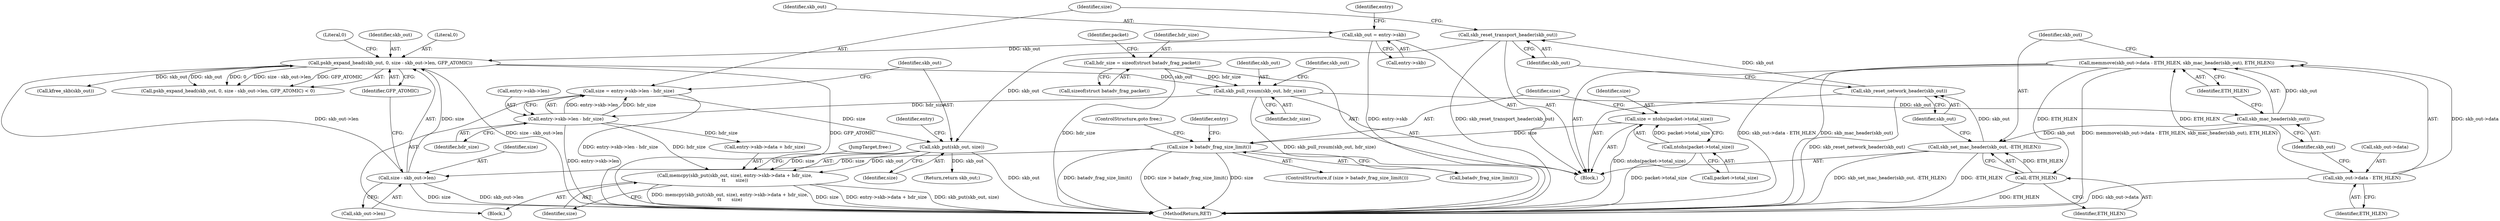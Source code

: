 digraph "0_linux_5b6698b0e4a37053de35cc24ee695b98a7eb712b@API" {
"1000201" [label="(Call,memcpy(skb_put(skb_out, size), entry->skb->data + hdr_size,\n\t\t       size))"];
"1000202" [label="(Call,skb_put(skb_out, size))"];
"1000189" [label="(Call,skb_reset_transport_header(skb_out))"];
"1000187" [label="(Call,skb_reset_network_header(skb_out))"];
"1000183" [label="(Call,skb_set_mac_header(skb_out, -ETH_HLEN))"];
"1000180" [label="(Call,skb_mac_header(skb_out))"];
"1000171" [label="(Call,skb_pull_rcsum(skb_out, hdr_size))"];
"1000154" [label="(Call,pskb_expand_head(skb_out, 0, size - skb_out->len, GFP_ATOMIC))"];
"1000145" [label="(Call,skb_out = entry->skb)"];
"1000157" [label="(Call,size - skb_out->len)"];
"1000136" [label="(Call,size > batadv_frag_size_limit())"];
"1000129" [label="(Call,size = ntohs(packet->total_size))"];
"1000131" [label="(Call,ntohs(packet->total_size))"];
"1000118" [label="(Call,hdr_size = sizeof(struct batadv_frag_packet))"];
"1000185" [label="(Call,-ETH_HLEN)"];
"1000174" [label="(Call,memmove(skb_out->data - ETH_HLEN, skb_mac_header(skb_out), ETH_HLEN))"];
"1000175" [label="(Call,skb_out->data - ETH_HLEN)"];
"1000192" [label="(Call,size = entry->skb->len - hdr_size)"];
"1000194" [label="(Call,entry->skb->len - hdr_size)"];
"1000182" [label="(Identifier,ETH_HLEN)"];
"1000139" [label="(ControlStructure,goto free;)"];
"1000188" [label="(Identifier,skb_out)"];
"1000175" [label="(Call,skb_out->data - ETH_HLEN)"];
"1000151" [label="(Identifier,entry)"];
"1000191" [label="(Block,)"];
"1000186" [label="(Identifier,ETH_HLEN)"];
"1000177" [label="(Identifier,skb_out)"];
"1000212" [label="(Identifier,size)"];
"1000194" [label="(Call,entry->skb->len - hdr_size)"];
"1000137" [label="(Identifier,size)"];
"1000143" [label="(Identifier,entry)"];
"1000130" [label="(Identifier,size)"];
"1000180" [label="(Call,skb_mac_header(skb_out))"];
"1000205" [label="(Call,entry->skb->data + hdr_size)"];
"1000155" [label="(Identifier,skb_out)"];
"1000157" [label="(Call,size - skb_out->len)"];
"1000213" [label="(JumpTarget,free:)"];
"1000204" [label="(Identifier,size)"];
"1000109" [label="(Block,)"];
"1000171" [label="(Call,skb_pull_rcsum(skb_out, hdr_size))"];
"1000165" [label="(Call,kfree_skb(skb_out))"];
"1000189" [label="(Call,skb_reset_transport_header(skb_out))"];
"1000120" [label="(Call,sizeof(struct batadv_frag_packet))"];
"1000190" [label="(Identifier,skb_out)"];
"1000184" [label="(Identifier,skb_out)"];
"1000156" [label="(Literal,0)"];
"1000119" [label="(Identifier,hdr_size)"];
"1000118" [label="(Call,hdr_size = sizeof(struct batadv_frag_packet))"];
"1000136" [label="(Call,size > batadv_frag_size_limit())"];
"1000138" [label="(Call,batadv_frag_size_limit())"];
"1000216" [label="(Return,return skb_out;)"];
"1000147" [label="(Call,entry->skb)"];
"1000203" [label="(Identifier,skb_out)"];
"1000135" [label="(ControlStructure,if (size > batadv_frag_size_limit()))"];
"1000200" [label="(Identifier,hdr_size)"];
"1000146" [label="(Identifier,skb_out)"];
"1000183" [label="(Call,skb_set_mac_header(skb_out, -ETH_HLEN))"];
"1000129" [label="(Call,size = ntohs(packet->total_size))"];
"1000153" [label="(Call,pskb_expand_head(skb_out, 0, size - skb_out->len, GFP_ATOMIC) < 0)"];
"1000131" [label="(Call,ntohs(packet->total_size))"];
"1000159" [label="(Call,skb_out->len)"];
"1000187" [label="(Call,skb_reset_network_header(skb_out))"];
"1000162" [label="(Identifier,GFP_ATOMIC)"];
"1000163" [label="(Literal,0)"];
"1000202" [label="(Call,skb_put(skb_out, size))"];
"1000195" [label="(Call,entry->skb->len)"];
"1000201" [label="(Call,memcpy(skb_put(skb_out, size), entry->skb->data + hdr_size,\n\t\t       size))"];
"1000154" [label="(Call,pskb_expand_head(skb_out, 0, size - skb_out->len, GFP_ATOMIC))"];
"1000179" [label="(Identifier,ETH_HLEN)"];
"1000176" [label="(Call,skb_out->data)"];
"1000192" [label="(Call,size = entry->skb->len - hdr_size)"];
"1000174" [label="(Call,memmove(skb_out->data - ETH_HLEN, skb_mac_header(skb_out), ETH_HLEN))"];
"1000132" [label="(Call,packet->total_size)"];
"1000218" [label="(MethodReturn,RET)"];
"1000173" [label="(Identifier,hdr_size)"];
"1000145" [label="(Call,skb_out = entry->skb)"];
"1000172" [label="(Identifier,skb_out)"];
"1000208" [label="(Identifier,entry)"];
"1000185" [label="(Call,-ETH_HLEN)"];
"1000193" [label="(Identifier,size)"];
"1000158" [label="(Identifier,size)"];
"1000123" [label="(Identifier,packet)"];
"1000181" [label="(Identifier,skb_out)"];
"1000201" -> "1000191"  [label="AST: "];
"1000201" -> "1000212"  [label="CFG: "];
"1000202" -> "1000201"  [label="AST: "];
"1000205" -> "1000201"  [label="AST: "];
"1000212" -> "1000201"  [label="AST: "];
"1000213" -> "1000201"  [label="CFG: "];
"1000201" -> "1000218"  [label="DDG: memcpy(skb_put(skb_out, size), entry->skb->data + hdr_size,\n\t\t       size)"];
"1000201" -> "1000218"  [label="DDG: size"];
"1000201" -> "1000218"  [label="DDG: entry->skb->data + hdr_size"];
"1000201" -> "1000218"  [label="DDG: skb_put(skb_out, size)"];
"1000202" -> "1000201"  [label="DDG: skb_out"];
"1000202" -> "1000201"  [label="DDG: size"];
"1000194" -> "1000201"  [label="DDG: hdr_size"];
"1000202" -> "1000204"  [label="CFG: "];
"1000203" -> "1000202"  [label="AST: "];
"1000204" -> "1000202"  [label="AST: "];
"1000208" -> "1000202"  [label="CFG: "];
"1000202" -> "1000218"  [label="DDG: skb_out"];
"1000189" -> "1000202"  [label="DDG: skb_out"];
"1000192" -> "1000202"  [label="DDG: size"];
"1000202" -> "1000216"  [label="DDG: skb_out"];
"1000189" -> "1000109"  [label="AST: "];
"1000189" -> "1000190"  [label="CFG: "];
"1000190" -> "1000189"  [label="AST: "];
"1000193" -> "1000189"  [label="CFG: "];
"1000189" -> "1000218"  [label="DDG: skb_reset_transport_header(skb_out)"];
"1000187" -> "1000189"  [label="DDG: skb_out"];
"1000187" -> "1000109"  [label="AST: "];
"1000187" -> "1000188"  [label="CFG: "];
"1000188" -> "1000187"  [label="AST: "];
"1000190" -> "1000187"  [label="CFG: "];
"1000187" -> "1000218"  [label="DDG: skb_reset_network_header(skb_out)"];
"1000183" -> "1000187"  [label="DDG: skb_out"];
"1000183" -> "1000109"  [label="AST: "];
"1000183" -> "1000185"  [label="CFG: "];
"1000184" -> "1000183"  [label="AST: "];
"1000185" -> "1000183"  [label="AST: "];
"1000188" -> "1000183"  [label="CFG: "];
"1000183" -> "1000218"  [label="DDG: -ETH_HLEN"];
"1000183" -> "1000218"  [label="DDG: skb_set_mac_header(skb_out, -ETH_HLEN)"];
"1000180" -> "1000183"  [label="DDG: skb_out"];
"1000185" -> "1000183"  [label="DDG: ETH_HLEN"];
"1000180" -> "1000174"  [label="AST: "];
"1000180" -> "1000181"  [label="CFG: "];
"1000181" -> "1000180"  [label="AST: "];
"1000182" -> "1000180"  [label="CFG: "];
"1000180" -> "1000174"  [label="DDG: skb_out"];
"1000171" -> "1000180"  [label="DDG: skb_out"];
"1000171" -> "1000109"  [label="AST: "];
"1000171" -> "1000173"  [label="CFG: "];
"1000172" -> "1000171"  [label="AST: "];
"1000173" -> "1000171"  [label="AST: "];
"1000177" -> "1000171"  [label="CFG: "];
"1000171" -> "1000218"  [label="DDG: skb_pull_rcsum(skb_out, hdr_size)"];
"1000154" -> "1000171"  [label="DDG: skb_out"];
"1000118" -> "1000171"  [label="DDG: hdr_size"];
"1000171" -> "1000194"  [label="DDG: hdr_size"];
"1000154" -> "1000153"  [label="AST: "];
"1000154" -> "1000162"  [label="CFG: "];
"1000155" -> "1000154"  [label="AST: "];
"1000156" -> "1000154"  [label="AST: "];
"1000157" -> "1000154"  [label="AST: "];
"1000162" -> "1000154"  [label="AST: "];
"1000163" -> "1000154"  [label="CFG: "];
"1000154" -> "1000218"  [label="DDG: size - skb_out->len"];
"1000154" -> "1000218"  [label="DDG: GFP_ATOMIC"];
"1000154" -> "1000153"  [label="DDG: skb_out"];
"1000154" -> "1000153"  [label="DDG: 0"];
"1000154" -> "1000153"  [label="DDG: size - skb_out->len"];
"1000154" -> "1000153"  [label="DDG: GFP_ATOMIC"];
"1000145" -> "1000154"  [label="DDG: skb_out"];
"1000157" -> "1000154"  [label="DDG: size"];
"1000157" -> "1000154"  [label="DDG: skb_out->len"];
"1000154" -> "1000165"  [label="DDG: skb_out"];
"1000145" -> "1000109"  [label="AST: "];
"1000145" -> "1000147"  [label="CFG: "];
"1000146" -> "1000145"  [label="AST: "];
"1000147" -> "1000145"  [label="AST: "];
"1000151" -> "1000145"  [label="CFG: "];
"1000145" -> "1000218"  [label="DDG: entry->skb"];
"1000157" -> "1000159"  [label="CFG: "];
"1000158" -> "1000157"  [label="AST: "];
"1000159" -> "1000157"  [label="AST: "];
"1000162" -> "1000157"  [label="CFG: "];
"1000157" -> "1000218"  [label="DDG: skb_out->len"];
"1000157" -> "1000218"  [label="DDG: size"];
"1000136" -> "1000157"  [label="DDG: size"];
"1000136" -> "1000135"  [label="AST: "];
"1000136" -> "1000138"  [label="CFG: "];
"1000137" -> "1000136"  [label="AST: "];
"1000138" -> "1000136"  [label="AST: "];
"1000139" -> "1000136"  [label="CFG: "];
"1000143" -> "1000136"  [label="CFG: "];
"1000136" -> "1000218"  [label="DDG: batadv_frag_size_limit()"];
"1000136" -> "1000218"  [label="DDG: size > batadv_frag_size_limit()"];
"1000136" -> "1000218"  [label="DDG: size"];
"1000129" -> "1000136"  [label="DDG: size"];
"1000129" -> "1000109"  [label="AST: "];
"1000129" -> "1000131"  [label="CFG: "];
"1000130" -> "1000129"  [label="AST: "];
"1000131" -> "1000129"  [label="AST: "];
"1000137" -> "1000129"  [label="CFG: "];
"1000129" -> "1000218"  [label="DDG: ntohs(packet->total_size)"];
"1000131" -> "1000129"  [label="DDG: packet->total_size"];
"1000131" -> "1000132"  [label="CFG: "];
"1000132" -> "1000131"  [label="AST: "];
"1000131" -> "1000218"  [label="DDG: packet->total_size"];
"1000118" -> "1000109"  [label="AST: "];
"1000118" -> "1000120"  [label="CFG: "];
"1000119" -> "1000118"  [label="AST: "];
"1000120" -> "1000118"  [label="AST: "];
"1000123" -> "1000118"  [label="CFG: "];
"1000118" -> "1000218"  [label="DDG: hdr_size"];
"1000185" -> "1000186"  [label="CFG: "];
"1000186" -> "1000185"  [label="AST: "];
"1000185" -> "1000218"  [label="DDG: ETH_HLEN"];
"1000174" -> "1000185"  [label="DDG: ETH_HLEN"];
"1000174" -> "1000109"  [label="AST: "];
"1000174" -> "1000182"  [label="CFG: "];
"1000175" -> "1000174"  [label="AST: "];
"1000182" -> "1000174"  [label="AST: "];
"1000184" -> "1000174"  [label="CFG: "];
"1000174" -> "1000218"  [label="DDG: skb_mac_header(skb_out)"];
"1000174" -> "1000218"  [label="DDG: memmove(skb_out->data - ETH_HLEN, skb_mac_header(skb_out), ETH_HLEN)"];
"1000174" -> "1000218"  [label="DDG: skb_out->data - ETH_HLEN"];
"1000175" -> "1000174"  [label="DDG: skb_out->data"];
"1000175" -> "1000174"  [label="DDG: ETH_HLEN"];
"1000175" -> "1000179"  [label="CFG: "];
"1000176" -> "1000175"  [label="AST: "];
"1000179" -> "1000175"  [label="AST: "];
"1000181" -> "1000175"  [label="CFG: "];
"1000175" -> "1000218"  [label="DDG: skb_out->data"];
"1000192" -> "1000191"  [label="AST: "];
"1000192" -> "1000194"  [label="CFG: "];
"1000193" -> "1000192"  [label="AST: "];
"1000194" -> "1000192"  [label="AST: "];
"1000203" -> "1000192"  [label="CFG: "];
"1000192" -> "1000218"  [label="DDG: entry->skb->len - hdr_size"];
"1000194" -> "1000192"  [label="DDG: entry->skb->len"];
"1000194" -> "1000192"  [label="DDG: hdr_size"];
"1000194" -> "1000200"  [label="CFG: "];
"1000195" -> "1000194"  [label="AST: "];
"1000200" -> "1000194"  [label="AST: "];
"1000194" -> "1000218"  [label="DDG: entry->skb->len"];
"1000194" -> "1000205"  [label="DDG: hdr_size"];
}

